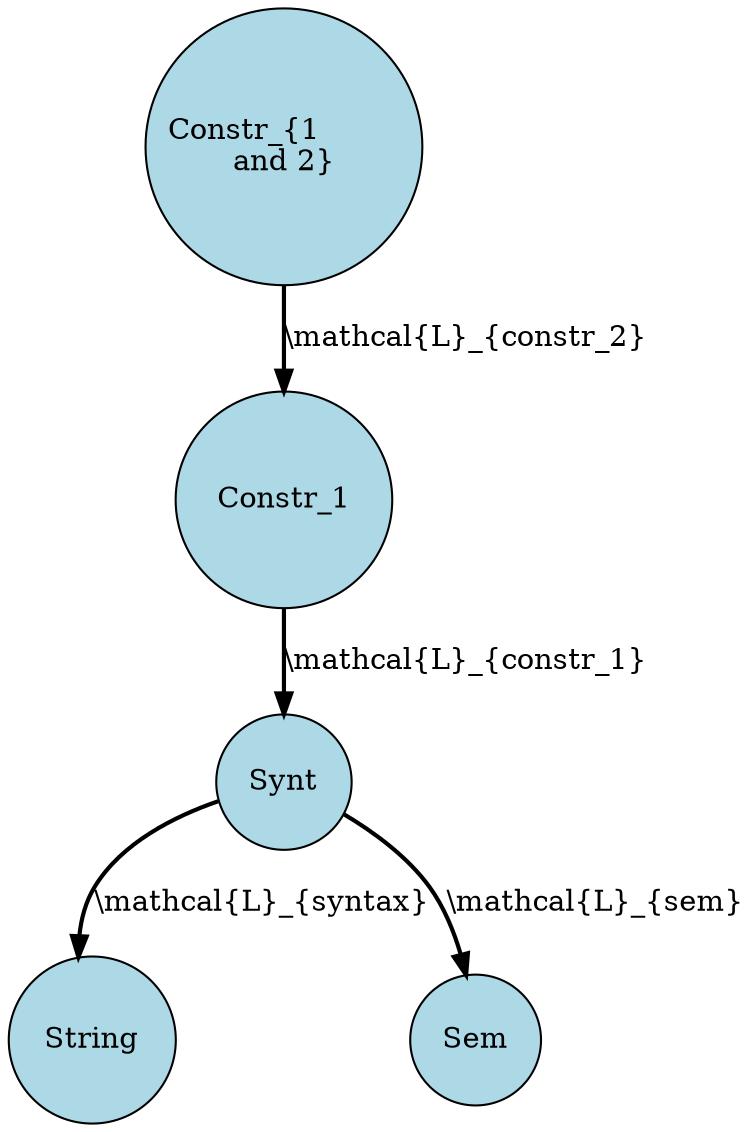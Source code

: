 strict digraph "constr-fail-1" {
  node [shape="circle",style="filled",fillcolor="lightblue"]
  edge [style="bold"]
  "Constr_{1 \land 2}" -> "Constr_1" [label="\\mathcal{L}_{constr_2}"]
  "Constr_1" -> "Synt" [label="\\mathcal{L}_{constr_1}"]
  "Synt" -> "String" [label="\\mathcal{L}_{syntax}"]
  "Synt" -> "Sem" [label="\\mathcal{L}_{sem}"]
}
